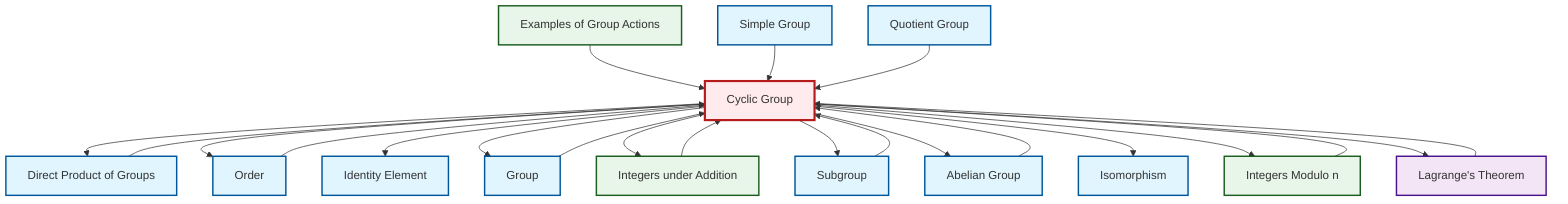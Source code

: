 graph TD
    classDef definition fill:#e1f5fe,stroke:#01579b,stroke-width:2px
    classDef theorem fill:#f3e5f5,stroke:#4a148c,stroke-width:2px
    classDef axiom fill:#fff3e0,stroke:#e65100,stroke-width:2px
    classDef example fill:#e8f5e9,stroke:#1b5e20,stroke-width:2px
    classDef current fill:#ffebee,stroke:#b71c1c,stroke-width:3px
    def-cyclic-group["Cyclic Group"]:::definition
    thm-lagrange["Lagrange's Theorem"]:::theorem
    def-identity-element["Identity Element"]:::definition
    def-direct-product["Direct Product of Groups"]:::definition
    ex-quotient-integers-mod-n["Integers Modulo n"]:::example
    def-group["Group"]:::definition
    def-isomorphism["Isomorphism"]:::definition
    def-order["Order"]:::definition
    def-quotient-group["Quotient Group"]:::definition
    def-simple-group["Simple Group"]:::definition
    ex-integers-addition["Integers under Addition"]:::example
    def-abelian-group["Abelian Group"]:::definition
    ex-group-action-examples["Examples of Group Actions"]:::example
    def-subgroup["Subgroup"]:::definition
    def-cyclic-group --> def-direct-product
    def-cyclic-group --> def-order
    ex-group-action-examples --> def-cyclic-group
    def-cyclic-group --> def-identity-element
    def-cyclic-group --> def-group
    ex-integers-addition --> def-cyclic-group
    ex-quotient-integers-mod-n --> def-cyclic-group
    def-cyclic-group --> ex-integers-addition
    def-simple-group --> def-cyclic-group
    def-cyclic-group --> def-subgroup
    def-quotient-group --> def-cyclic-group
    def-cyclic-group --> def-abelian-group
    def-cyclic-group --> def-isomorphism
    thm-lagrange --> def-cyclic-group
    def-abelian-group --> def-cyclic-group
    def-cyclic-group --> ex-quotient-integers-mod-n
    def-group --> def-cyclic-group
    def-direct-product --> def-cyclic-group
    def-subgroup --> def-cyclic-group
    def-order --> def-cyclic-group
    def-cyclic-group --> thm-lagrange
    class def-cyclic-group current